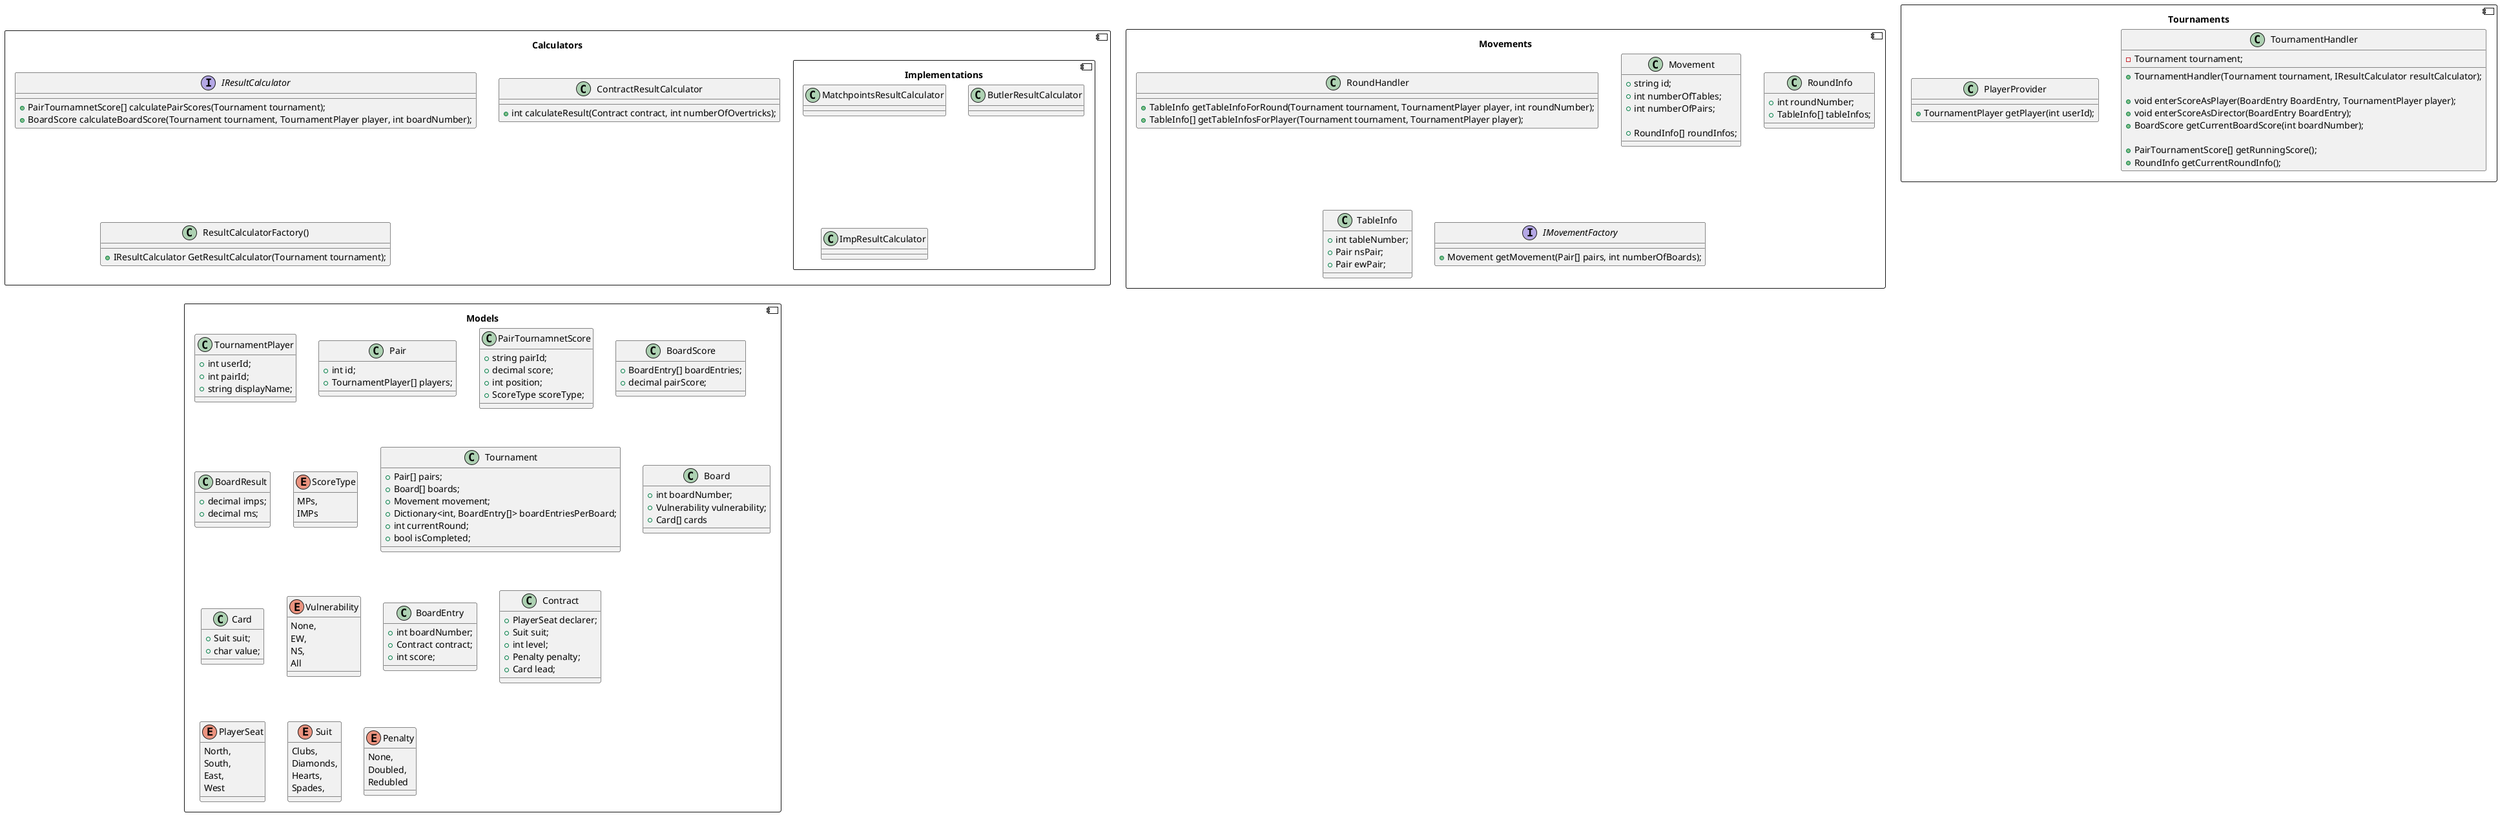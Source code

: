 @startuml

component Calculators {
		interface IResultCalculator {
				+PairTournamnetScore[] calculatePairScores(Tournament tournament);
				+BoardScore calculateBoardScore(Tournament tournament, TournamentPlayer player, int boardNumber);
		}

		component Implementations {
				class MatchpointsResultCalculator { }
				class ButlerResultCalculator { }
				class ImpResultCalculator { }
		}

		class ContractResultCalculator {
				+int calculateResult(Contract contract, int numberOfOvertricks);
		}

		class ResultCalculatorFactory() {
				+IResultCalculator GetResultCalculator(Tournament tournament);
		}
}

component Movements {
		class RoundHandler {
				+TableInfo getTableInfoForRound(Tournament tournament, TournamentPlayer player, int roundNumber);
				+TableInfo[] getTableInfosForPlayer(Tournament tournament, TournamentPlayer player);
		}

		class Movement {
				+string id;
				+int numberOfTables;
				+int numberOfPairs;

				+RoundInfo[] roundInfos;
		}

		class RoundInfo {
				+int roundNumber;
				+TableInfo[] tableInfos;
		}

		class TableInfo {
				+int tableNumber;
				+Pair nsPair;
				+Pair ewPair;
		}

		interface IMovementFactory {
				+Movement getMovement(Pair[] pairs, int numberOfBoards);
		}
}

component Tournaments {
		class TournamentHandler {
				-Tournament tournament;

				+TournamentHandler(Tournament tournament, IResultCalculator resultCalculator);

				+void enterScoreAsPlayer(BoardEntry BoardEntry, TournamentPlayer player);
				+void enterScoreAsDirector(BoardEntry BoardEntry);
				+BoardScore getCurrentBoardScore(int boardNumber);

				+PairTournamentScore[] getRunningScore();
				+RoundInfo getCurrentRoundInfo();
		}

		class PlayerProvider {
				+TournamentPlayer getPlayer(int userId);
		}
}

component Models {
		class TournamentPlayer {
				+int userId;
				+int pairId;
				+string displayName;
		}

		class Pair {
				+int id;
				+TournamentPlayer[] players;
		}

		class PairTournamnetScore {
				+string pairId;
				+decimal score;
				+int position;
				+ScoreType scoreType;
		}

		class BoardScore {
				+BoardEntry[] boardEntries;
				+decimal pairScore;
		}

		class BoardResult {
				+decimal imps;
				+decimal ms;
		}

		enum ScoreType {
				MPs,
				IMPs
		}

		class Tournament {
				+Pair[] pairs;
				+Board[] boards;
				+Movement movement;
				+Dictionary<int, BoardEntry[]> boardEntriesPerBoard;
				+int currentRound;
				+bool isCompleted;
		}

		class Board {
				+int boardNumber;
				+Vulnerability vulnerability;
				+Card[] cards
		}

		class Card {
				+Suit suit;
				+char value;
		}

		enum Vulnerability {
				None,
				EW,
				NS,
				All
		}

		class BoardEntry {
				+int boardNumber;
				+Contract contract;
				+int score;
		}

		class Contract {
				+PlayerSeat declarer;
				+Suit suit;
				+int level;
				+Penalty penalty;
				+Card lead;
		}

		enum PlayerSeat {
				North,
				South,
				East,
				West
		}

		enum Suit {
				Clubs,
				Diamonds,
				Hearts,
				Spades,
		}

		enum Penalty {
				None,
				Doubled,
				Redubled
		}
}

@enduml
